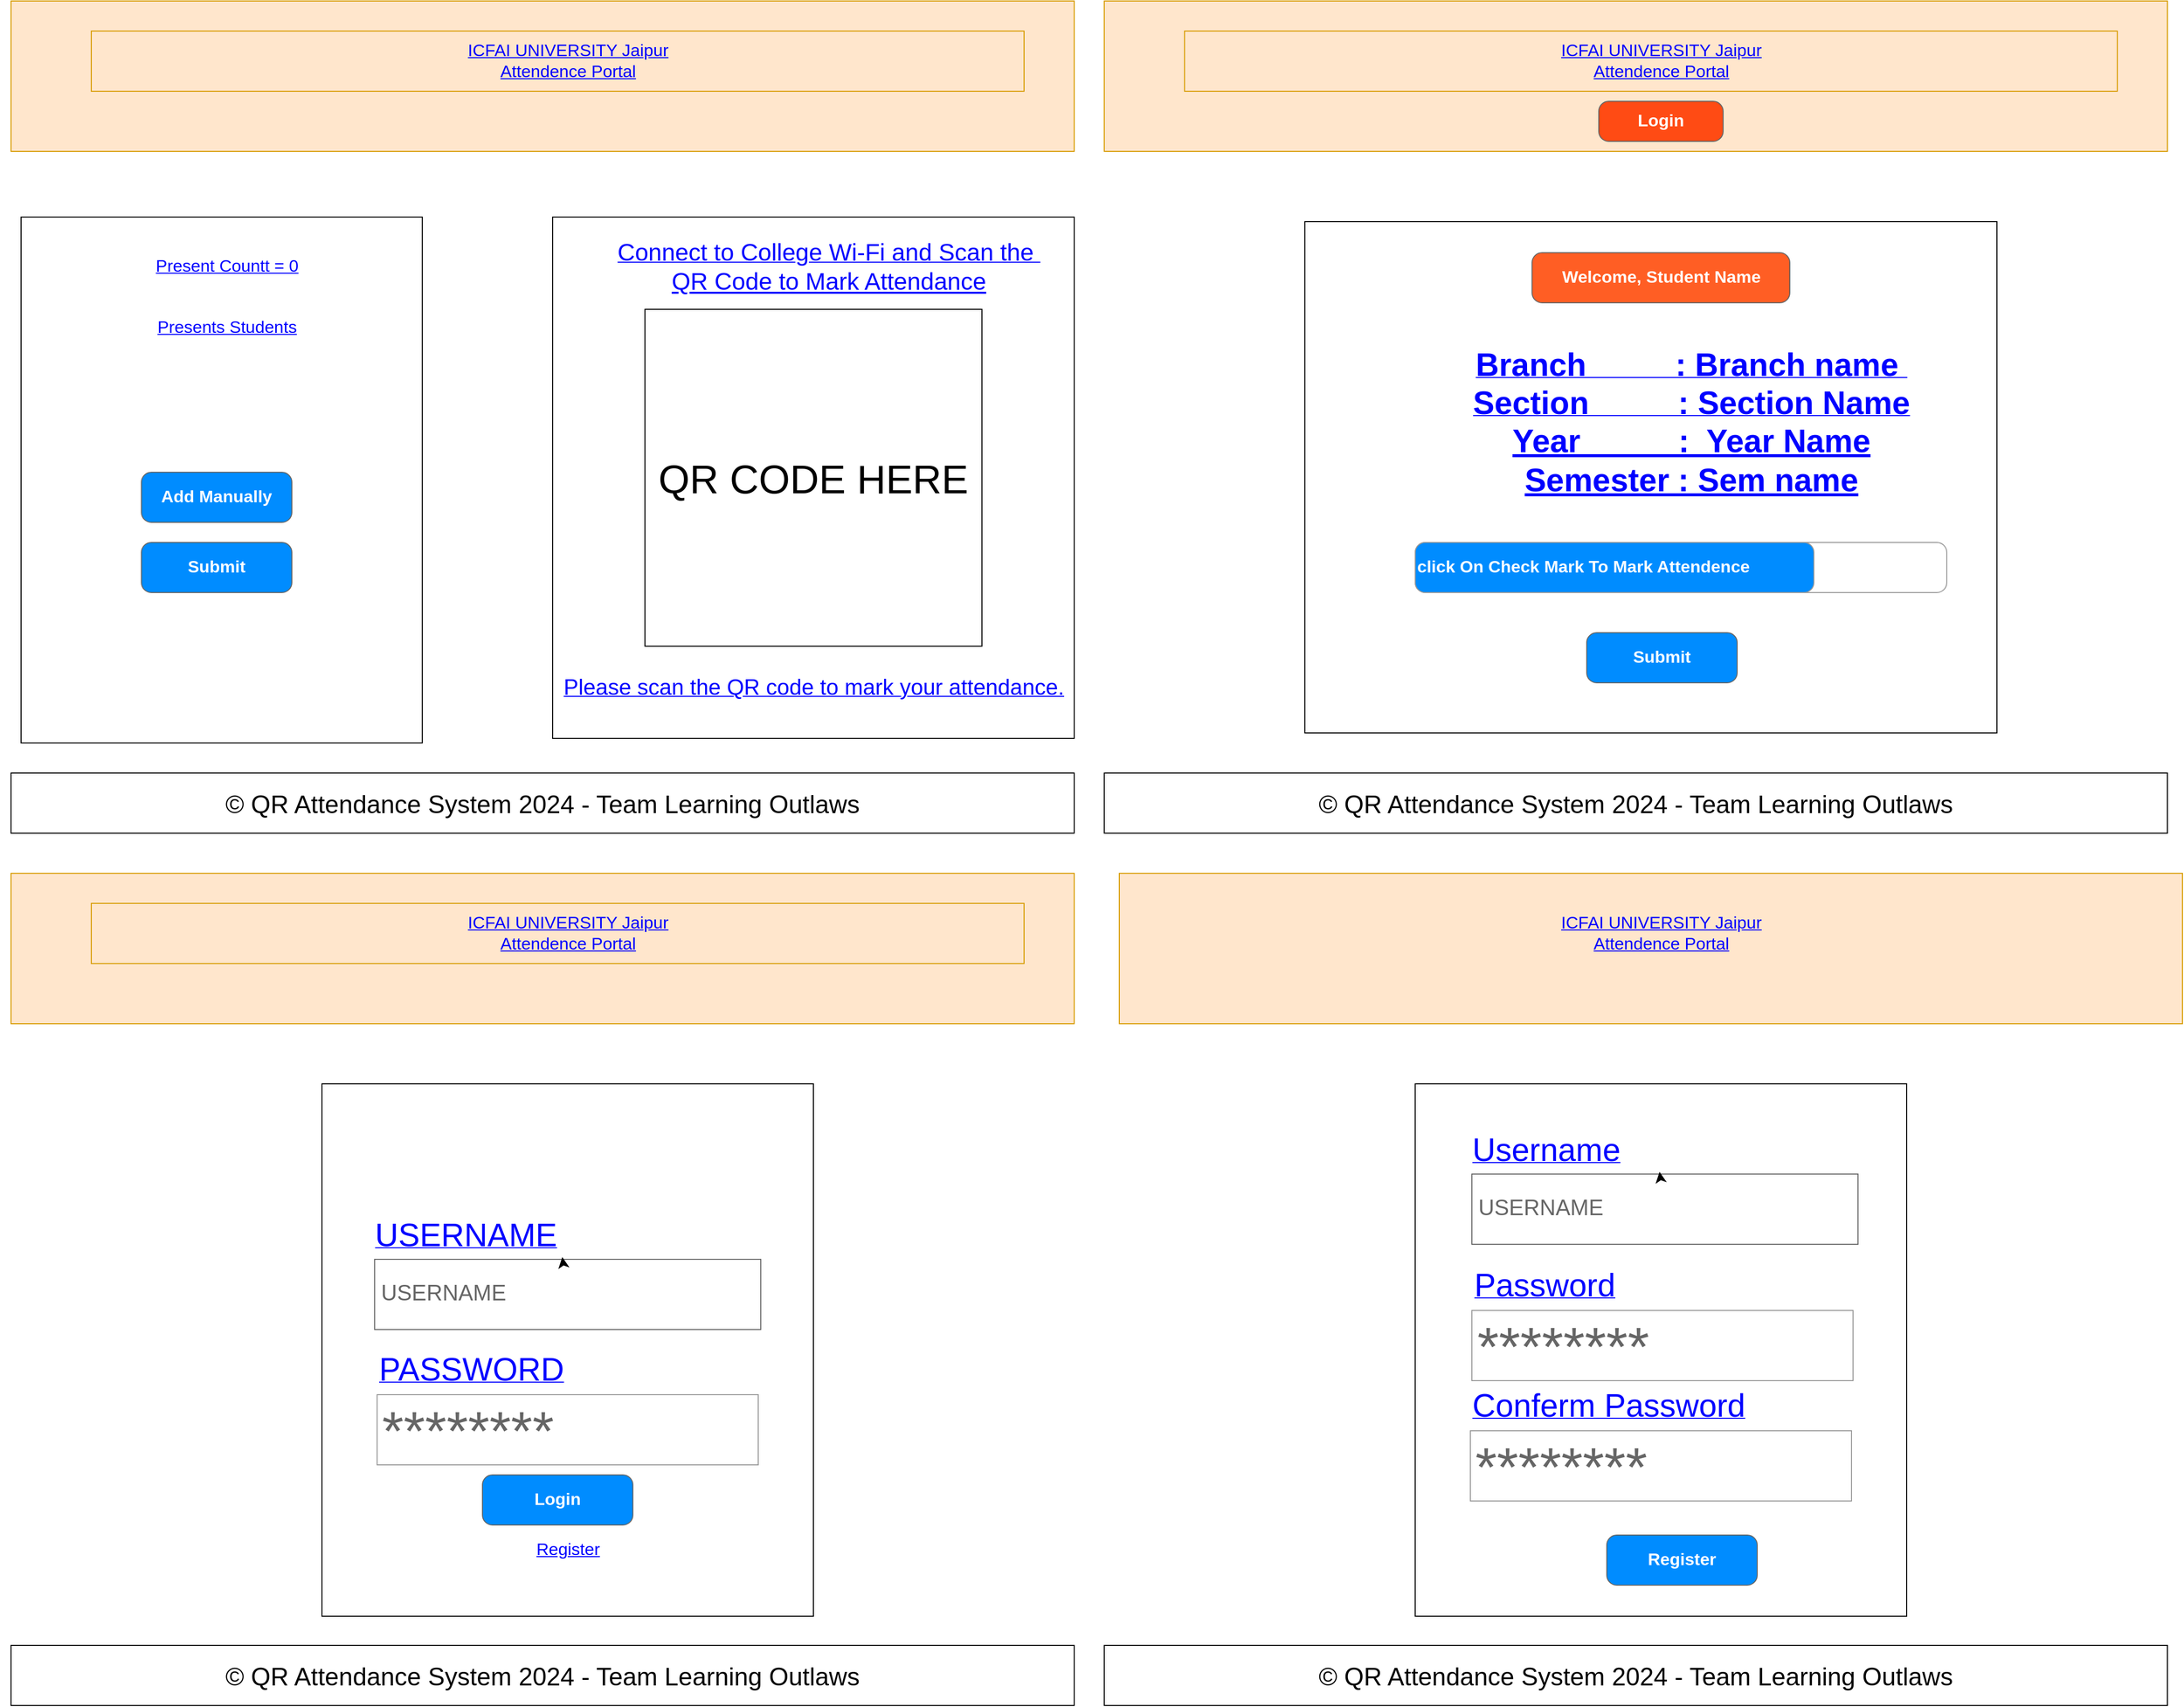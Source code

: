 <mxfile version="24.4.0" type="github">
  <diagram name="Page-1" id="03018318-947c-dd8e-b7a3-06fadd420f32">
    <mxGraphModel dx="3084" dy="2136" grid="1" gridSize="10" guides="1" tooltips="1" connect="1" arrows="1" fold="1" page="1" pageScale="1" pageWidth="1100" pageHeight="850" background="none" math="0" shadow="0">
      <root>
        <mxCell id="0" />
        <mxCell id="1" parent="0" />
        <mxCell id="YqHEcOafbWfe2nH9aOqu-1" value="" style="rounded=0;whiteSpace=wrap;html=1;fillColor=#ffe6cc;strokeColor=#d79b00;" vertex="1" parent="1">
          <mxGeometry x="20" y="20" width="1060" height="150" as="geometry" />
        </mxCell>
        <mxCell id="YqHEcOafbWfe2nH9aOqu-3" value="" style="rounded=0;whiteSpace=wrap;html=1;fillColor=#ffe6cc;strokeColor=#d79b00;" vertex="1" parent="1">
          <mxGeometry x="100" y="50" width="930" height="60" as="geometry" />
        </mxCell>
        <mxCell id="YqHEcOafbWfe2nH9aOqu-4" value="ICFAI UNIVERSITY Jaipur&lt;br&gt;Attendence Portal" style="strokeWidth=1;shadow=0;dashed=0;align=center;html=1;shape=mxgraph.mockup.text.alphanumeric;linkText=;html=1;fontStyle=4;fontSize=17;fontColor=#0000ff;" vertex="1" parent="1">
          <mxGeometry x="350" y="55" width="450" height="50" as="geometry" />
        </mxCell>
        <mxCell id="YqHEcOafbWfe2nH9aOqu-5" value="" style="whiteSpace=wrap;html=1;aspect=fixed;" vertex="1" parent="1">
          <mxGeometry x="560" y="235.5" width="520" height="520" as="geometry" />
        </mxCell>
        <mxCell id="YqHEcOafbWfe2nH9aOqu-7" value="" style="strokeWidth=1;shadow=0;dashed=0;align=center;html=1;shape=mxgraph.mockup.text.alphanumeric;linkText=;html=1;fontStyle=4;fontSize=17;fontColor=#0000ff;" vertex="1" parent="1">
          <mxGeometry x="616" y="271" width="450" height="50" as="geometry" />
        </mxCell>
        <mxCell id="YqHEcOafbWfe2nH9aOqu-8" value="&lt;font style=&quot;font-size: 40px;&quot;&gt;QR CODE HERE&lt;/font&gt;" style="whiteSpace=wrap;html=1;aspect=fixed;" vertex="1" parent="1">
          <mxGeometry x="652" y="327.5" width="336" height="336" as="geometry" />
        </mxCell>
        <mxCell id="YqHEcOafbWfe2nH9aOqu-9" value="&lt;font style=&quot;font-size: 24px;&quot;&gt;Connect to College Wi-Fi and Scan the&amp;nbsp;&lt;/font&gt;&lt;div style=&quot;font-size: 24px;&quot;&gt;&lt;font style=&quot;font-size: 24px;&quot;&gt;QR Code to Mark Attendance&lt;/font&gt;&lt;/div&gt;" style="strokeWidth=1;shadow=0;dashed=0;align=center;html=1;shape=mxgraph.mockup.text.alphanumeric;linkText=;html=1;fontStyle=4;fontSize=17;fontColor=#0000ff;" vertex="1" parent="1">
          <mxGeometry x="610" y="260" width="450" height="50" as="geometry" />
        </mxCell>
        <mxCell id="YqHEcOafbWfe2nH9aOqu-11" value="&lt;font style=&quot;font-size: 22px;&quot;&gt;Please scan the QR code to mark your attendance.&lt;/font&gt;" style="strokeWidth=1;shadow=0;dashed=0;align=center;html=1;shape=mxgraph.mockup.text.alphanumeric;linkText=;html=1;fontStyle=4;fontSize=17;fontColor=#0000ff;" vertex="1" parent="1">
          <mxGeometry x="595" y="680" width="450" height="50" as="geometry" />
        </mxCell>
        <mxCell id="YqHEcOafbWfe2nH9aOqu-12" value="" style="rounded=0;whiteSpace=wrap;html=1;" vertex="1" parent="1">
          <mxGeometry x="30" y="235.5" width="400" height="524.5" as="geometry" />
        </mxCell>
        <mxCell id="YqHEcOafbWfe2nH9aOqu-13" value="Present Countt = 0" style="strokeWidth=1;shadow=0;dashed=0;align=center;html=1;shape=mxgraph.mockup.text.alphanumeric;linkText=;html=1;fontStyle=4;fontSize=17;fontColor=#0000ff;" vertex="1" parent="1">
          <mxGeometry x="90" y="260" width="290" height="50" as="geometry" />
        </mxCell>
        <mxCell id="YqHEcOafbWfe2nH9aOqu-14" value="Presents Students" style="strokeWidth=1;shadow=0;dashed=0;align=center;html=1;shape=mxgraph.mockup.text.alphanumeric;linkText=;html=1;fontStyle=4;fontSize=17;fontColor=#0000ff;" vertex="1" parent="1">
          <mxGeometry x="10" y="321" width="450" height="50" as="geometry" />
        </mxCell>
        <mxCell id="YqHEcOafbWfe2nH9aOqu-15" value="Add Manually" style="strokeWidth=1;shadow=0;dashed=0;align=center;html=1;shape=mxgraph.mockup.buttons.button;strokeColor=#666666;fontColor=#ffffff;mainText=;buttonStyle=round;fontSize=17;fontStyle=1;fillColor=#008cff;whiteSpace=wrap;" vertex="1" parent="1">
          <mxGeometry x="150" y="490" width="150" height="50" as="geometry" />
        </mxCell>
        <mxCell id="YqHEcOafbWfe2nH9aOqu-16" value="Submit" style="strokeWidth=1;shadow=0;dashed=0;align=center;html=1;shape=mxgraph.mockup.buttons.button;strokeColor=#666666;fontColor=#ffffff;mainText=;buttonStyle=round;fontSize=17;fontStyle=1;fillColor=#008cff;whiteSpace=wrap;" vertex="1" parent="1">
          <mxGeometry x="150" y="560" width="150" height="50" as="geometry" />
        </mxCell>
        <mxCell id="YqHEcOafbWfe2nH9aOqu-17" style="edgeStyle=none;curved=1;rounded=0;orthogonalLoop=1;jettySize=auto;html=1;exitX=1;exitY=1;exitDx=0;exitDy=0;fontSize=12;startSize=8;endSize=8;" edge="1" parent="1" source="YqHEcOafbWfe2nH9aOqu-12" target="YqHEcOafbWfe2nH9aOqu-12">
          <mxGeometry relative="1" as="geometry" />
        </mxCell>
        <mxCell id="YqHEcOafbWfe2nH9aOqu-18" value="&lt;font style=&quot;font-size: 25px;&quot;&gt;© QR Attendance System 2024 - Team Learning Outlaws&lt;/font&gt;" style="rounded=0;whiteSpace=wrap;html=1;" vertex="1" parent="1">
          <mxGeometry x="20" y="790" width="1060" height="60" as="geometry" />
        </mxCell>
        <mxCell id="YqHEcOafbWfe2nH9aOqu-20" value="" style="rounded=0;whiteSpace=wrap;html=1;fillColor=#ffe6cc;strokeColor=#d79b00;" vertex="1" parent="1">
          <mxGeometry x="1110" y="20" width="1060" height="150" as="geometry" />
        </mxCell>
        <mxCell id="YqHEcOafbWfe2nH9aOqu-21" value="" style="rounded=0;whiteSpace=wrap;html=1;fillColor=#ffe6cc;strokeColor=#d79b00;" vertex="1" parent="1">
          <mxGeometry x="1190" y="50" width="930" height="60" as="geometry" />
        </mxCell>
        <mxCell id="YqHEcOafbWfe2nH9aOqu-22" value="ICFAI UNIVERSITY Jaipur&lt;br&gt;Attendence Portal" style="strokeWidth=1;shadow=0;dashed=0;align=center;html=1;shape=mxgraph.mockup.text.alphanumeric;linkText=;html=1;fontStyle=4;fontSize=17;fontColor=#0000ff;" vertex="1" parent="1">
          <mxGeometry x="1440" y="55" width="450" height="50" as="geometry" />
        </mxCell>
        <mxCell id="YqHEcOafbWfe2nH9aOqu-24" value="" style="strokeWidth=1;shadow=0;dashed=0;align=center;html=1;shape=mxgraph.mockup.text.alphanumeric;linkText=;html=1;fontStyle=4;fontSize=17;fontColor=#0000ff;" vertex="1" parent="1">
          <mxGeometry x="1706" y="271" width="450" height="50" as="geometry" />
        </mxCell>
        <mxCell id="YqHEcOafbWfe2nH9aOqu-34" value="&lt;font style=&quot;font-size: 25px;&quot;&gt;© QR Attendance System 2024 - Team Learning Outlaws&lt;/font&gt;" style="rounded=0;whiteSpace=wrap;html=1;" vertex="1" parent="1">
          <mxGeometry x="1110" y="790" width="1060" height="60" as="geometry" />
        </mxCell>
        <mxCell id="YqHEcOafbWfe2nH9aOqu-35" value="Login" style="strokeWidth=1;shadow=0;dashed=0;align=center;html=1;shape=mxgraph.mockup.buttons.button;strokeColor=#666666;fontColor=#ffffff;mainText=;buttonStyle=round;fontSize=17;fontStyle=1;fillColor=#FF4B14;whiteSpace=wrap;" vertex="1" parent="1">
          <mxGeometry x="1603" y="120" width="124" height="40" as="geometry" />
        </mxCell>
        <mxCell id="YqHEcOafbWfe2nH9aOqu-36" value="" style="rounded=0;whiteSpace=wrap;html=1;" vertex="1" parent="1">
          <mxGeometry x="1310" y="240" width="690" height="510" as="geometry" />
        </mxCell>
        <mxCell id="YqHEcOafbWfe2nH9aOqu-37" value="Welcome, Student Name" style="strokeWidth=1;shadow=0;dashed=0;align=center;html=1;shape=mxgraph.mockup.buttons.button;strokeColor=#666666;fontColor=#ffffff;mainText=;buttonStyle=round;fontSize=17;fontStyle=1;fillColor=#FF5E24;whiteSpace=wrap;" vertex="1" parent="1">
          <mxGeometry x="1536.5" y="271" width="257" height="50" as="geometry" />
        </mxCell>
        <mxCell id="YqHEcOafbWfe2nH9aOqu-38" value="&lt;font style=&quot;font-size: 32px;&quot;&gt;&lt;b&gt;Branch&amp;nbsp; &amp;nbsp; &amp;nbsp; &amp;nbsp; &amp;nbsp; : Branch name&amp;nbsp;&lt;br&gt;Section&amp;nbsp; &amp;nbsp; &amp;nbsp; &amp;nbsp; &amp;nbsp; : Section Name&lt;/b&gt;&lt;/font&gt;&lt;div style=&quot;font-size: 32px;&quot;&gt;&lt;font style=&quot;font-size: 32px;&quot;&gt;&lt;b&gt;Year&amp;nbsp; &amp;nbsp; &amp;nbsp; &amp;nbsp; &amp;nbsp; &amp;nbsp;:&amp;nbsp; Year Name&lt;br&gt;&lt;/b&gt;&lt;/font&gt;&lt;div style=&quot;&quot;&gt;&lt;div style=&quot;&quot;&gt;&lt;span style=&quot;background-color: initial;&quot;&gt;&lt;b&gt;Semester : Sem name&lt;/b&gt;&lt;/span&gt;&lt;/div&gt;&lt;br&gt;&lt;/div&gt;&lt;/div&gt;" style="strokeWidth=1;shadow=0;dashed=0;align=center;html=1;shape=mxgraph.mockup.text.alphanumeric;linkText=;html=1;fontStyle=4;fontSize=17;fontColor=#0000ff;" vertex="1" parent="1">
          <mxGeometry x="1470" y="328" width="450" height="262" as="geometry" />
        </mxCell>
        <mxCell id="YqHEcOafbWfe2nH9aOqu-39" value="click On Check Mark To Mark Attendence" style="strokeWidth=1;shadow=0;dashed=0;align=left;html=1;shape=mxgraph.mockup.buttons.onOffButton;gradientColor=none;strokeColor=#999999;buttonState=on;fillColor2=#008cff;fontColor=#ffffff;fontSize=17;mainText=;spacingRight=40;fontStyle=1;whiteSpace=wrap;" vertex="1" parent="1">
          <mxGeometry x="1420" y="560" width="530" height="50" as="geometry" />
        </mxCell>
        <mxCell id="YqHEcOafbWfe2nH9aOqu-41" value="Submit" style="strokeWidth=1;shadow=0;dashed=0;align=center;html=1;shape=mxgraph.mockup.buttons.button;strokeColor=#666666;fontColor=#ffffff;mainText=;buttonStyle=round;fontSize=17;fontStyle=1;fillColor=#008cff;whiteSpace=wrap;" vertex="1" parent="1">
          <mxGeometry x="1591" y="650" width="150" height="50" as="geometry" />
        </mxCell>
        <mxCell id="YqHEcOafbWfe2nH9aOqu-44" value="" style="rounded=0;whiteSpace=wrap;html=1;fillColor=#ffe6cc;strokeColor=#d79b00;" vertex="1" parent="1">
          <mxGeometry x="20" y="890" width="1060" height="150" as="geometry" />
        </mxCell>
        <mxCell id="YqHEcOafbWfe2nH9aOqu-45" value="" style="rounded=0;whiteSpace=wrap;html=1;fillColor=#ffe6cc;strokeColor=#d79b00;" vertex="1" parent="1">
          <mxGeometry x="100" y="920" width="930" height="60" as="geometry" />
        </mxCell>
        <mxCell id="YqHEcOafbWfe2nH9aOqu-46" value="ICFAI UNIVERSITY Jaipur&lt;br&gt;Attendence Portal" style="strokeWidth=1;shadow=0;dashed=0;align=center;html=1;shape=mxgraph.mockup.text.alphanumeric;linkText=;html=1;fontStyle=4;fontSize=17;fontColor=#0000ff;" vertex="1" parent="1">
          <mxGeometry x="350" y="925" width="450" height="50" as="geometry" />
        </mxCell>
        <mxCell id="YqHEcOafbWfe2nH9aOqu-47" value="" style="strokeWidth=1;shadow=0;dashed=0;align=center;html=1;shape=mxgraph.mockup.text.alphanumeric;linkText=;html=1;fontStyle=4;fontSize=17;fontColor=#0000ff;" vertex="1" parent="1">
          <mxGeometry x="616" y="1141" width="450" height="50" as="geometry" />
        </mxCell>
        <mxCell id="YqHEcOafbWfe2nH9aOqu-48" value="&lt;font style=&quot;font-size: 25px;&quot;&gt;© QR Attendance System 2024 - Team Learning Outlaws&lt;/font&gt;" style="rounded=0;whiteSpace=wrap;html=1;" vertex="1" parent="1">
          <mxGeometry x="20" y="1660" width="1060" height="60" as="geometry" />
        </mxCell>
        <mxCell id="YqHEcOafbWfe2nH9aOqu-52" value="&lt;div style=&quot;font-size: 32px;&quot;&gt;&lt;div style=&quot;&quot;&gt;&lt;br&gt;&lt;/div&gt;&lt;/div&gt;" style="strokeWidth=1;shadow=0;dashed=0;align=center;html=1;shape=mxgraph.mockup.text.alphanumeric;linkText=;html=1;fontStyle=4;fontSize=17;fontColor=#0000ff;" vertex="1" parent="1">
          <mxGeometry x="380" y="1198" width="450" height="262" as="geometry" />
        </mxCell>
        <mxCell id="YqHEcOafbWfe2nH9aOqu-55" value="" style="rounded=0;whiteSpace=wrap;html=1;" vertex="1" parent="1">
          <mxGeometry x="330" y="1100" width="490" height="531" as="geometry" />
        </mxCell>
        <mxCell id="YqHEcOafbWfe2nH9aOqu-56" value="&lt;font style=&quot;font-size: 55px;&quot;&gt;********&lt;/font&gt;" style="strokeWidth=1;shadow=0;dashed=0;align=center;html=1;shape=mxgraph.mockup.forms.pwField;strokeColor=#999999;mainText=;align=left;fontColor=#666666;fontSize=34;spacingLeft=3;" vertex="1" parent="1">
          <mxGeometry x="385" y="1410" width="380" height="70" as="geometry" />
        </mxCell>
        <mxCell id="YqHEcOafbWfe2nH9aOqu-57" value="&lt;font style=&quot;font-size: 22px;&quot;&gt;USERNAME&lt;/font&gt;" style="strokeWidth=1;shadow=0;dashed=0;align=center;html=1;shape=mxgraph.mockup.text.textBox;fontColor=#666666;align=left;fontSize=17;spacingLeft=4;spacingTop=-3;whiteSpace=wrap;strokeColor=#666666;mainText=" vertex="1" parent="1">
          <mxGeometry x="382.5" y="1275" width="385" height="70" as="geometry" />
        </mxCell>
        <mxCell id="YqHEcOafbWfe2nH9aOqu-58" style="edgeStyle=none;curved=1;rounded=0;orthogonalLoop=1;jettySize=auto;html=1;entryX=0.486;entryY=-0.032;entryDx=0;entryDy=0;entryPerimeter=0;fontSize=12;startSize=8;endSize=8;" edge="1" parent="1" source="YqHEcOafbWfe2nH9aOqu-57" target="YqHEcOafbWfe2nH9aOqu-57">
          <mxGeometry relative="1" as="geometry" />
        </mxCell>
        <mxCell id="YqHEcOafbWfe2nH9aOqu-59" value="&lt;font style=&quot;font-size: 32px;&quot;&gt;USERNAME&lt;/font&gt;" style="strokeWidth=1;shadow=0;dashed=0;align=left;html=1;shape=mxgraph.mockup.text.alphanumeric;linkText=;html=1;fontStyle=4;fontSize=17;fontColor=#0000ff;" vertex="1" parent="1">
          <mxGeometry x="381" y="1226" width="450" height="50" as="geometry" />
        </mxCell>
        <mxCell id="YqHEcOafbWfe2nH9aOqu-60" value="&lt;font style=&quot;font-size: 32px;&quot;&gt;PASSWORD&lt;/font&gt;" style="strokeWidth=1;shadow=0;dashed=0;align=left;html=1;shape=mxgraph.mockup.text.alphanumeric;linkText=;html=1;fontStyle=4;fontSize=17;fontColor=#0000ff;" vertex="1" parent="1">
          <mxGeometry x="385" y="1360" width="450" height="50" as="geometry" />
        </mxCell>
        <mxCell id="YqHEcOafbWfe2nH9aOqu-61" value="Login" style="strokeWidth=1;shadow=0;dashed=0;align=center;html=1;shape=mxgraph.mockup.buttons.button;strokeColor=#666666;fontColor=#ffffff;mainText=;buttonStyle=round;fontSize=17;fontStyle=1;fillColor=#008cff;whiteSpace=wrap;" vertex="1" parent="1">
          <mxGeometry x="490" y="1490" width="150" height="50" as="geometry" />
        </mxCell>
        <mxCell id="YqHEcOafbWfe2nH9aOqu-62" value="Register" style="shape=rectangle;strokeColor=none;fillColor=none;linkText=;fontSize=17;fontColor=#0000ff;fontStyle=4;html=1;align=center;" vertex="1" parent="1">
          <mxGeometry x="430" y="1550" width="290" height="30" as="geometry" />
        </mxCell>
        <mxCell id="YqHEcOafbWfe2nH9aOqu-76" value="" style="rounded=0;whiteSpace=wrap;html=1;fillColor=#ffe6cc;strokeColor=#d79b00;" vertex="1" parent="1">
          <mxGeometry x="1125" y="890" width="1060" height="150" as="geometry" />
        </mxCell>
        <mxCell id="YqHEcOafbWfe2nH9aOqu-77" value="ICFAI UNIVERSITY Jaipur&lt;br&gt;Attendence Portal" style="strokeWidth=1;shadow=0;dashed=0;align=center;html=1;shape=mxgraph.mockup.text.alphanumeric;linkText=;html=1;fontStyle=4;fontSize=17;fontColor=#0000ff;" vertex="1" parent="1">
          <mxGeometry x="1440" y="925" width="450" height="50" as="geometry" />
        </mxCell>
        <mxCell id="YqHEcOafbWfe2nH9aOqu-78" value="" style="strokeWidth=1;shadow=0;dashed=0;align=center;html=1;shape=mxgraph.mockup.text.alphanumeric;linkText=;html=1;fontStyle=4;fontSize=17;fontColor=#0000ff;" vertex="1" parent="1">
          <mxGeometry x="1706" y="1141" width="450" height="50" as="geometry" />
        </mxCell>
        <mxCell id="YqHEcOafbWfe2nH9aOqu-79" value="&lt;font style=&quot;font-size: 25px;&quot;&gt;© QR Attendance System 2024 - Team Learning Outlaws&lt;/font&gt;" style="rounded=0;whiteSpace=wrap;html=1;" vertex="1" parent="1">
          <mxGeometry x="1110" y="1660" width="1060" height="60" as="geometry" />
        </mxCell>
        <mxCell id="YqHEcOafbWfe2nH9aOqu-80" value="&lt;div style=&quot;font-size: 32px;&quot;&gt;&lt;div style=&quot;&quot;&gt;&lt;br&gt;&lt;/div&gt;&lt;/div&gt;" style="strokeWidth=1;shadow=0;dashed=0;align=center;html=1;shape=mxgraph.mockup.text.alphanumeric;linkText=;html=1;fontStyle=4;fontSize=17;fontColor=#0000ff;" vertex="1" parent="1">
          <mxGeometry x="1470" y="1198" width="450" height="262" as="geometry" />
        </mxCell>
        <mxCell id="YqHEcOafbWfe2nH9aOqu-81" value="" style="rounded=0;whiteSpace=wrap;html=1;" vertex="1" parent="1">
          <mxGeometry x="1420" y="1100" width="490" height="531" as="geometry" />
        </mxCell>
        <mxCell id="YqHEcOafbWfe2nH9aOqu-82" value="&lt;font style=&quot;font-size: 55px;&quot;&gt;********&lt;/font&gt;" style="strokeWidth=1;shadow=0;dashed=0;align=center;html=1;shape=mxgraph.mockup.forms.pwField;strokeColor=#999999;mainText=;align=left;fontColor=#666666;fontSize=34;spacingLeft=3;" vertex="1" parent="1">
          <mxGeometry x="1476.5" y="1326" width="380" height="70" as="geometry" />
        </mxCell>
        <mxCell id="YqHEcOafbWfe2nH9aOqu-83" value="&lt;font style=&quot;font-size: 22px;&quot;&gt;USERNAME&lt;/font&gt;" style="strokeWidth=1;shadow=0;dashed=0;align=center;html=1;shape=mxgraph.mockup.text.textBox;fontColor=#666666;align=left;fontSize=17;spacingLeft=4;spacingTop=-3;whiteSpace=wrap;strokeColor=#666666;mainText=" vertex="1" parent="1">
          <mxGeometry x="1476.5" y="1190" width="385" height="70" as="geometry" />
        </mxCell>
        <mxCell id="YqHEcOafbWfe2nH9aOqu-84" style="edgeStyle=none;curved=1;rounded=0;orthogonalLoop=1;jettySize=auto;html=1;entryX=0.486;entryY=-0.032;entryDx=0;entryDy=0;entryPerimeter=0;fontSize=12;startSize=8;endSize=8;" edge="1" parent="1" source="YqHEcOafbWfe2nH9aOqu-83" target="YqHEcOafbWfe2nH9aOqu-83">
          <mxGeometry relative="1" as="geometry" />
        </mxCell>
        <mxCell id="YqHEcOafbWfe2nH9aOqu-85" value="&lt;font style=&quot;font-size: 32px;&quot;&gt;Username&lt;/font&gt;" style="strokeWidth=1;shadow=0;dashed=0;align=left;html=1;shape=mxgraph.mockup.text.alphanumeric;linkText=;html=1;fontStyle=4;fontSize=17;fontColor=#0000ff;" vertex="1" parent="1">
          <mxGeometry x="1475" y="1141" width="450" height="50" as="geometry" />
        </mxCell>
        <mxCell id="YqHEcOafbWfe2nH9aOqu-86" value="&lt;font style=&quot;font-size: 32px;&quot;&gt;Password&lt;/font&gt;" style="strokeWidth=1;shadow=0;dashed=0;align=left;html=1;shape=mxgraph.mockup.text.alphanumeric;linkText=;html=1;fontStyle=4;fontSize=17;fontColor=#0000ff;" vertex="1" parent="1">
          <mxGeometry x="1476.5" y="1276" width="450" height="50" as="geometry" />
        </mxCell>
        <mxCell id="YqHEcOafbWfe2nH9aOqu-92" value="&lt;font style=&quot;font-size: 55px;&quot;&gt;********&lt;/font&gt;" style="strokeWidth=1;shadow=0;dashed=0;align=center;html=1;shape=mxgraph.mockup.forms.pwField;strokeColor=#999999;mainText=;align=left;fontColor=#666666;fontSize=34;spacingLeft=3;" vertex="1" parent="1">
          <mxGeometry x="1475" y="1446" width="380" height="70" as="geometry" />
        </mxCell>
        <mxCell id="YqHEcOafbWfe2nH9aOqu-93" value="&lt;font style=&quot;font-size: 32px;&quot;&gt;Conferm Password&lt;/font&gt;" style="strokeWidth=1;shadow=0;dashed=0;align=left;html=1;shape=mxgraph.mockup.text.alphanumeric;linkText=;html=1;fontStyle=4;fontSize=17;fontColor=#0000ff;" vertex="1" parent="1">
          <mxGeometry x="1475" y="1396" width="450" height="50" as="geometry" />
        </mxCell>
        <mxCell id="YqHEcOafbWfe2nH9aOqu-94" value="Register" style="strokeWidth=1;shadow=0;dashed=0;align=center;html=1;shape=mxgraph.mockup.buttons.button;strokeColor=#666666;fontColor=#ffffff;mainText=;buttonStyle=round;fontSize=17;fontStyle=1;fillColor=#008cff;whiteSpace=wrap;" vertex="1" parent="1">
          <mxGeometry x="1611" y="1550" width="150" height="50" as="geometry" />
        </mxCell>
      </root>
    </mxGraphModel>
  </diagram>
</mxfile>
